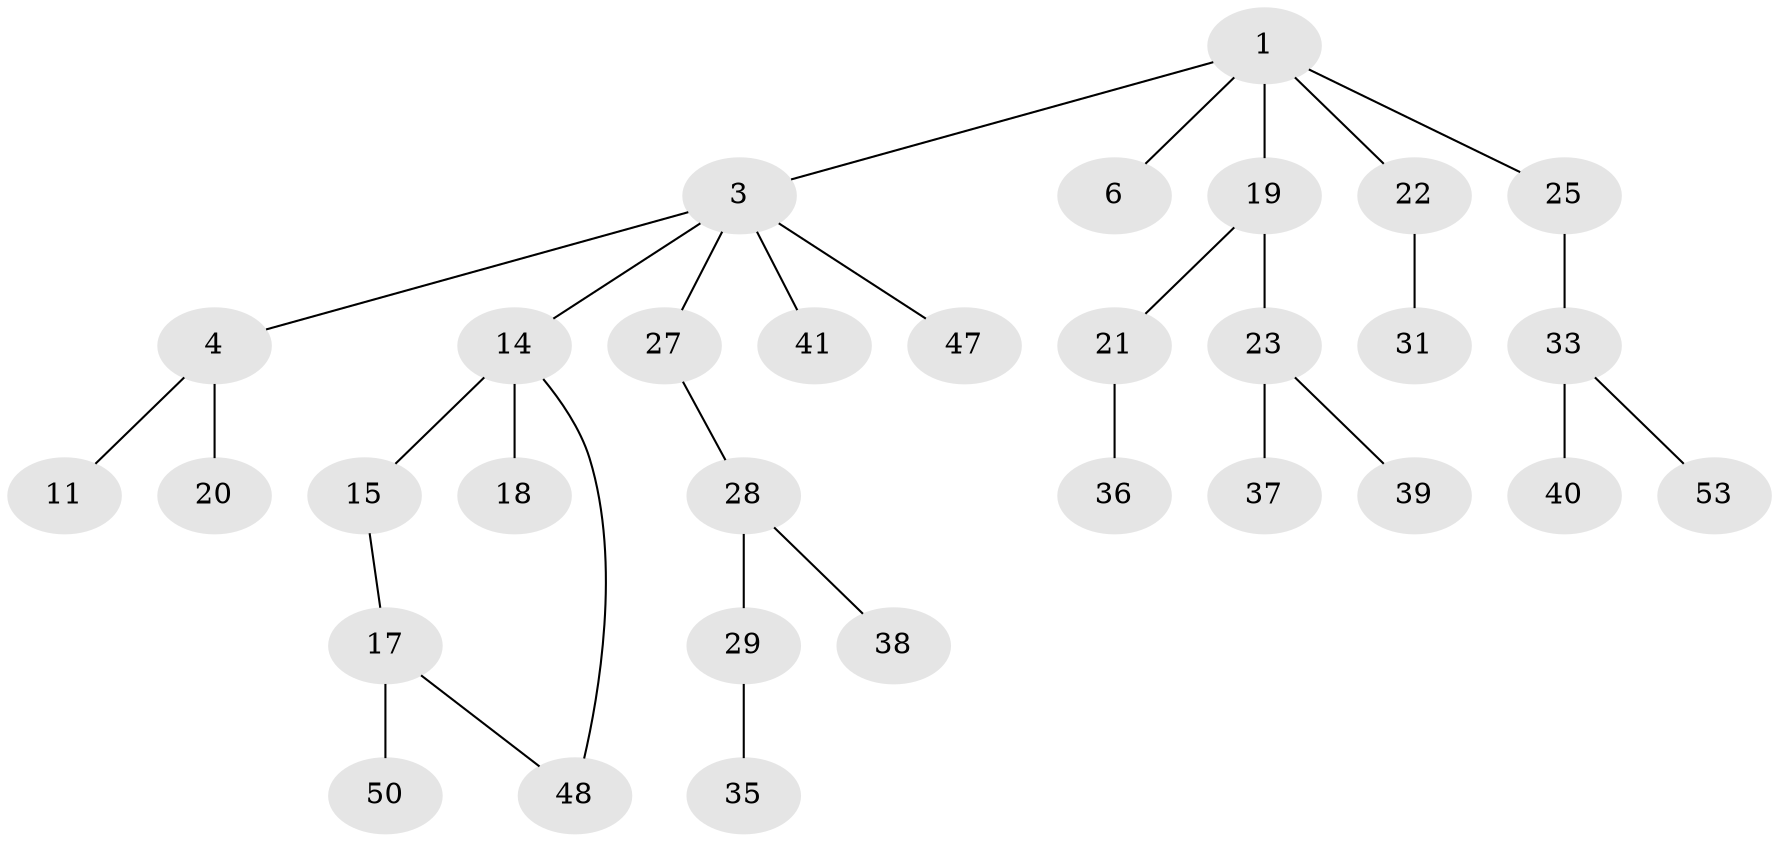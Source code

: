 // original degree distribution, {4: 0.1320754716981132, 2: 0.2830188679245283, 6: 0.018867924528301886, 1: 0.4528301886792453, 3: 0.11320754716981132}
// Generated by graph-tools (version 1.1) at 2025/16/03/04/25 18:16:56]
// undirected, 31 vertices, 31 edges
graph export_dot {
graph [start="1"]
  node [color=gray90,style=filled];
  1 [super="+2+7"];
  3 [super="+5+13"];
  4 [super="+10+16+9"];
  6;
  11;
  14;
  15 [super="+30"];
  17 [super="+32"];
  18;
  19;
  20;
  21;
  22 [super="+26"];
  23 [super="+24"];
  25;
  27;
  28 [super="+52+34"];
  29;
  31;
  33;
  35;
  36;
  37 [super="+45"];
  38;
  39;
  40 [super="+43"];
  41;
  47;
  48;
  50;
  53;
  1 -- 3;
  1 -- 19;
  1 -- 6;
  1 -- 25;
  1 -- 22;
  3 -- 4;
  3 -- 27;
  3 -- 41;
  3 -- 47;
  3 -- 14;
  4 -- 11;
  4 -- 20;
  14 -- 15;
  14 -- 18;
  14 -- 48;
  15 -- 17;
  17 -- 48;
  17 -- 50;
  19 -- 21;
  19 -- 23;
  21 -- 36;
  22 -- 31;
  23 -- 37;
  23 -- 39;
  25 -- 33;
  27 -- 28;
  28 -- 29;
  28 -- 38;
  29 -- 35;
  33 -- 40;
  33 -- 53;
}
